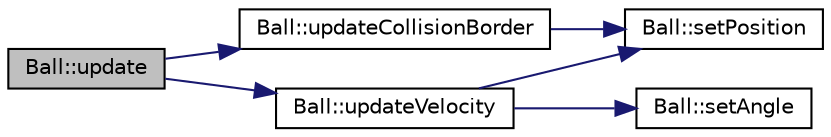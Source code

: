 digraph "Ball::update"
{
 // LATEX_PDF_SIZE
  edge [fontname="Helvetica",fontsize="10",labelfontname="Helvetica",labelfontsize="10"];
  node [fontname="Helvetica",fontsize="10",shape=record];
  rankdir="LR";
  Node1 [label="Ball::update",height=0.2,width=0.4,color="black", fillcolor="grey75", style="filled", fontcolor="black",tooltip="Actualizador de las variables de la bola."];
  Node1 -> Node2 [color="midnightblue",fontsize="10",style="solid",fontname="Helvetica"];
  Node2 [label="Ball::updateCollisionBorder",height=0.2,width=0.4,color="black", fillcolor="white", style="filled",URL="$classBall.html#a8bbed51de00e2c1304ad6753fd226ca8",tooltip="Funcion encargada de verificar si la bola ha colisionado con algun borde correspondiente al tablero."];
  Node2 -> Node3 [color="midnightblue",fontsize="10",style="solid",fontname="Helvetica"];
  Node3 [label="Ball::setPosition",height=0.2,width=0.4,color="black", fillcolor="white", style="filled",URL="$classBall.html#a44e2ab9857da80499a7229e70a5ab880",tooltip="Setter para la posicion de la bola."];
  Node1 -> Node4 [color="midnightblue",fontsize="10",style="solid",fontname="Helvetica"];
  Node4 [label="Ball::updateVelocity",height=0.2,width=0.4,color="black", fillcolor="white", style="filled",URL="$classBall.html#a3cf129bc13dd9b434abd463637018236",tooltip="Funcion encargada de actualizar la velocidad con la que debe de moverse la bola."];
  Node4 -> Node5 [color="midnightblue",fontsize="10",style="solid",fontname="Helvetica"];
  Node5 [label="Ball::setAngle",height=0.2,width=0.4,color="black", fillcolor="white", style="filled",URL="$classBall.html#af535b96062e12671a35f6f818c8a098d",tooltip="Setter para el angulo en que la bola se encuentra apuntando."];
  Node4 -> Node3 [color="midnightblue",fontsize="10",style="solid",fontname="Helvetica"];
}
